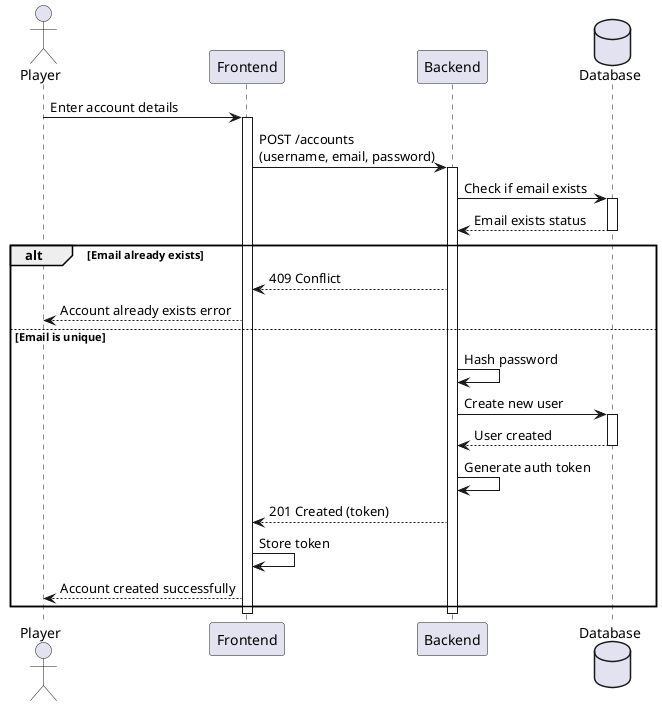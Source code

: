 @startuml Create Account

actor "Player" as Player
participant "Frontend" as FE
participant "Backend" as API
database "Database" as DB

Player -> FE: Enter account details
activate FE
FE -> API: POST /accounts\n(username, email, password)
activate API
API -> DB: Check if email exists
activate DB
DB --> API: Email exists status
deactivate DB
alt Email already exists
    API --> FE: 409 Conflict
    FE --> Player: Account already exists error
else Email is unique
    API -> API: Hash password
    API -> DB: Create new user
    activate DB
    DB --> API: User created
    deactivate DB
    API -> API: Generate auth token
    API --> FE: 201 Created (token)
    FE -> FE: Store token
    FE --> Player: Account created successfully
end
deactivate API
deactivate FE

@enduml